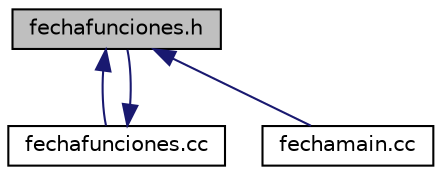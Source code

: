 digraph "fechafunciones.h"
{
 // LATEX_PDF_SIZE
  edge [fontname="Helvetica",fontsize="10",labelfontname="Helvetica",labelfontsize="10"];
  node [fontname="Helvetica",fontsize="10",shape=record];
  Node1 [label="fechafunciones.h",height=0.2,width=0.4,color="black", fillcolor="grey75", style="filled", fontcolor="black",tooltip="El programa recibe por linea de comando: una fecha en el formato dd/mm/aa, un numero natural N,..."];
  Node1 -> Node2 [dir="back",color="midnightblue",fontsize="10",style="solid",fontname="Helvetica"];
  Node2 [label="fechafunciones.cc",height=0.2,width=0.4,color="black", fillcolor="white", style="filled",URL="$fechafunciones_8cc.html",tooltip="El programa recibe por linea de comando: una fecha en el formato dd/mm/aa, un numero natural N,..."];
  Node2 -> Node1 [dir="back",color="midnightblue",fontsize="10",style="solid",fontname="Helvetica"];
  Node1 -> Node3 [dir="back",color="midnightblue",fontsize="10",style="solid",fontname="Helvetica"];
  Node3 [label="fechamain.cc",height=0.2,width=0.4,color="black", fillcolor="white", style="filled",URL="$fechamain_8cc.html",tooltip="El programa recibe por linea de comando: una fecha en el formato dd/mm/aa, un numero natural N,..."];
}
